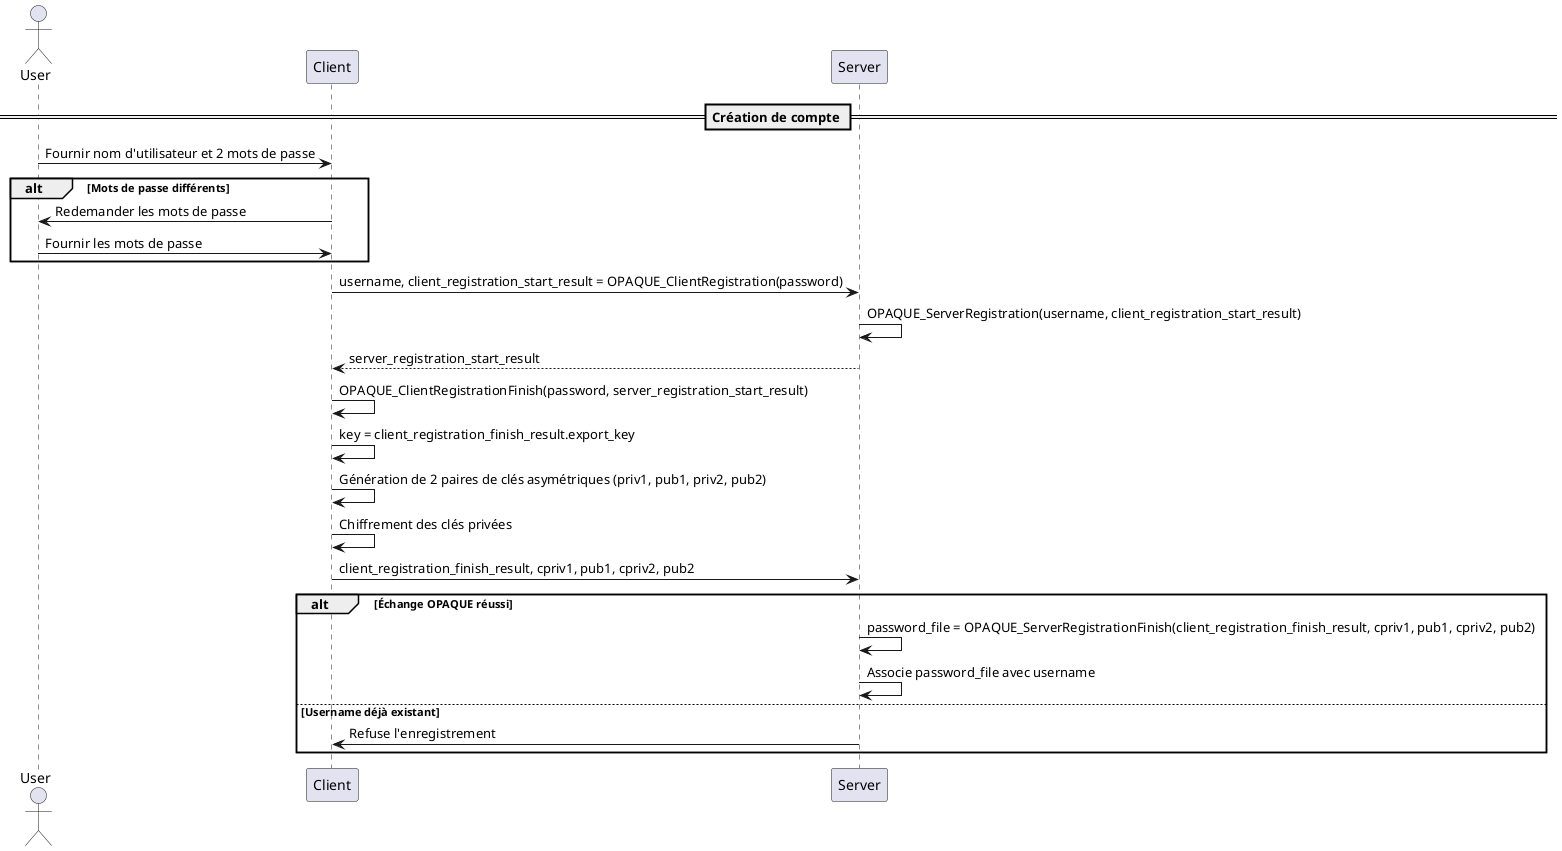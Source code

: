 @startuml
actor User
participant Client
participant Server

== Création de compte ==
User -> Client: Fournir nom d'utilisateur et 2 mots de passe
alt Mots de passe différents
    Client -> User: Redemander les mots de passe
    User -> Client: Fournir les mots de passe
end

Client -> Server: username, client_registration_start_result = OPAQUE_ClientRegistration(password)
Server -> Server: OPAQUE_ServerRegistration(username, client_registration_start_result)
Server --> Client: server_registration_start_result
Client -> Client: OPAQUE_ClientRegistrationFinish(password, server_registration_start_result)
Client -> Client: key = client_registration_finish_result.export_key

Client -> Client: Génération de 2 paires de clés asymétriques (priv1, pub1, priv2, pub2)

Client -> Client: Chiffrement des clés privées

Client -> Server: client_registration_finish_result, cpriv1, pub1, cpriv2, pub2
alt Échange OPAQUE réussi
    Server -> Server: password_file = OPAQUE_ServerRegistrationFinish(client_registration_finish_result, cpriv1, pub1, cpriv2, pub2)
    Server -> Server: Associe password_file avec username
else Username déjà existant
    Server -> Client: Refuse l'enregistrement
end
@enduml
